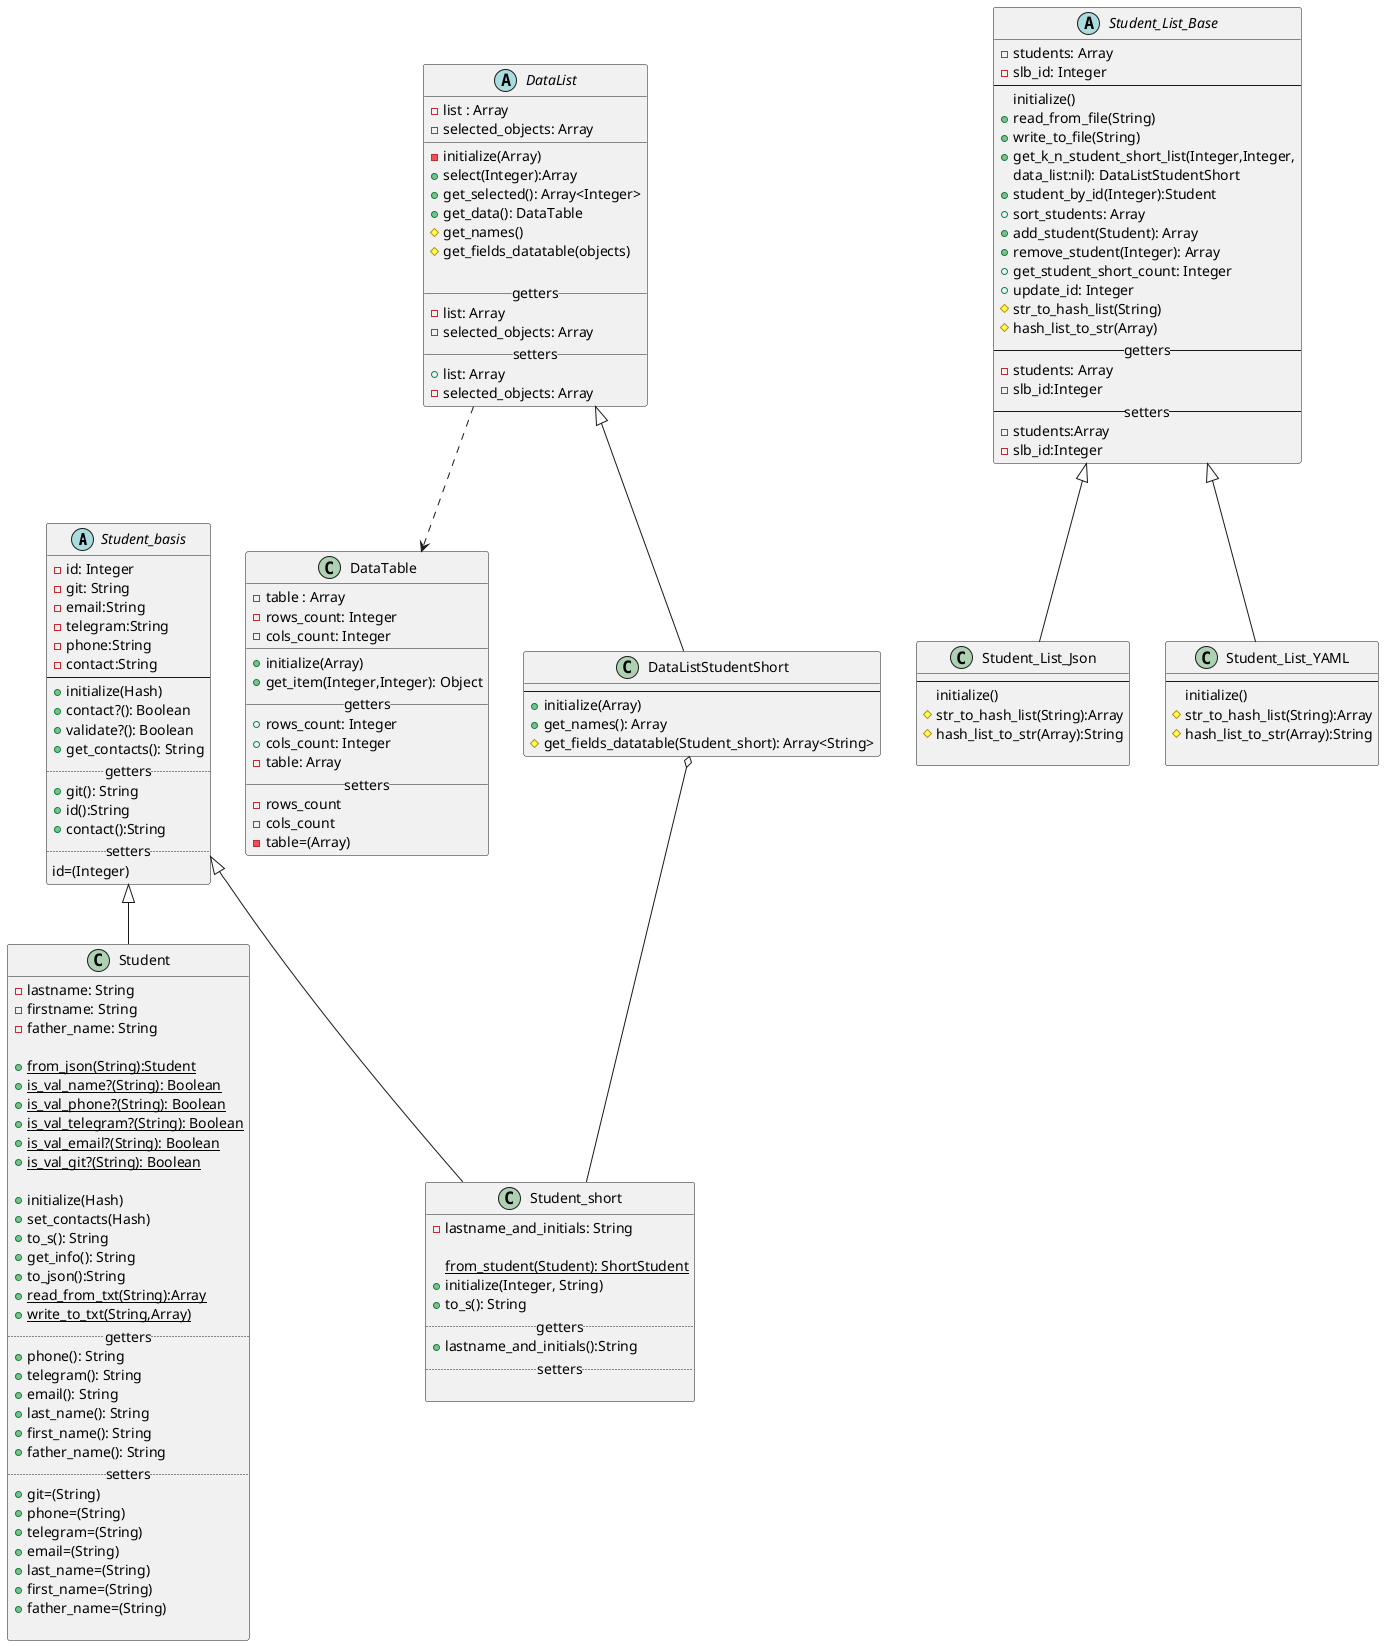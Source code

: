 @startuml
'https://plantuml.com/class-diagram
abstract class Student_basis{
     -id: Integer
     -git: String
     -email:String
     -telegram:String
     -phone:String
     -contact:String
--
     +initialize(Hash)
     +contact?(): Boolean
     +validate?(): Boolean
     +get_contacts(): String
     .. getters..
     +git(): String
     +id():String
     +contact():String
     .. setters ..
     id=(Integer)
}

class Student extends Student_basis{
     -lastname: String
     -firstname: String
     -father_name: String

     +{static}from_json(String):Student
     +{static}is_val_name?(String): Boolean
     +{static}is_val_phone?(String): Boolean
     +{static}is_val_telegram?(String): Boolean
     +{static}is_val_email?(String): Boolean
     +{static}is_val_git?(String): Boolean

     +initialize(Hash)
     +set_contacts(Hash)
     +to_s(): String
     +get_info(): String
     +to_json():String
     +{static}read_from_txt(String):Array
     +{static}write_to_txt(String,Array)
     .. getters ..
     +phone(): String
     +telegram(): String
     +email(): String
     +last_name(): String
     +first_name(): String
     +father_name(): String
     .. setters ..
     +git=(String)
     +phone=(String)
     +telegram=(String)
     +email=(String)
     +last_name=(String)
     +first_name=(String)
     +father_name=(String)

}

class Student_short extends Student_basis{
     -lastname_and_initials: String
     
     {static}from_student(Student): ShortStudent
     +initialize(Integer, String)
     +to_s(): String
     .. getters ..
     +lastname_and_initials():String
     .. setters ..

}


class DataTable{
    -table : Array
    -rows_count: Integer
    -cols_count: Integer
    __
    +initialize(Array)
    +get_item(Integer,Integer): Object
    __getters__
    +rows_count: Integer
    +cols_count: Integer
    -table: Array
    __setters__
    -rows_count
    -cols_count
    -table=(Array)
}
abstract class DataList{
    -list : Array
    -selected_objects: Array
    __
    -initialize(Array)
    +select(Integer):Array
    +get_selected(): Array<Integer>
    +get_data(): DataTable
    #get_names()
    #get_fields_datatable(objects)

    __getters__
    -list: Array
    -selected_objects: Array
    __setters__
    +list: Array
    -selected_objects: Array
}

class DataListStudentShort extends DataList{
    --
    +initialize(Array)
    +get_names(): Array
    #get_fields_datatable(Student_short): Array<String>
}

DataList ..> DataTable
DataListStudentShort o-- Student_short

abstract class Student_List_Base{
    -students: Array
    -slb_id: Integer
--
    initialize()
    +read_from_file(String)
    +write_to_file(String)
    +get_k_n_student_short_list(Integer,Integer,
    data_list:nil): DataListStudentShort
    +student_by_id(Integer):Student
    +sort_students: Array
    +add_student(Student): Array
    +remove_student(Integer): Array
    +get_student_short_count: Integer
    +update_id: Integer
    #str_to_hash_list(String)
    #hash_list_to_str(Array)
--  getters --
    -students: Array
    -slb_id:Integer
--  setters --
    -students:Array
    -slb_id:Integer
}

class Student_List_Json extends Student_List_Base{
    --
    initialize()
    #str_to_hash_list(String):Array
    #hash_list_to_str(Array):String

}

class Student_List_YAML extends Student_List_Base{
    --
    initialize()
    #str_to_hash_list(String):Array
    #hash_list_to_str(Array):String

}

@enduml
